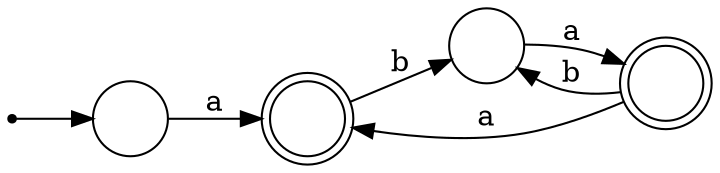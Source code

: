 // (ab + aba)∗a

// digraph G {
//     rankdir=LR
//     node [shape=circle]
//     0 [shape=point]
//     0 -> 1 [label=""]
//     2 [shape=doublecircle]
//     1 -> 2 [label=a]
//     1 -> 3 [label=a]
//     3 -> 1 [label=b]

//     1 -> 4 [label=a]
//     4 -> 5 [label=b]
//     5 -> 1 [label=a]
// }

// digraph G {
//     rankdir=LR
//     node [shape=circle]
//     0 [shape=point]
//     1
//     234 [shape=doublecircle]
//     15
//     1234 [shape=doublecircle]
//     0 -> 1
//     1 -> 234 [label=a]
//     234 -> 15 [label=b]
//     15 -> 1234 [label=a]
//     1234 -> 234 [label=a]
//     1234 -> 15 [label=b]
// }

digraph G {
    rankdir=LR
    node [shape=circle, label=""]
    0 [shape=point]
    1
    2 [shape=doublecircle]
    3
    4 [shape=doublecircle]
    0 -> 1
    1 -> 2 [label=a]
    2 -> 3 [label=b]
    3 -> 4 [label=a]
    4 -> 2 [label=a]
    4 -> 3 [label=b]
}

/*
{1} (2 3 4) (1 5) (1 2 3 4)

1: a: 2 3 4
(2 3 4): b: 1 5
(1 5): a: 1 2 3 4
(1 2 3 4): a: 2 3 4
            b: 1 5
*/

/*
k0 (1 3)(2 4)
k1 (1)(3)(2)(4)
*/